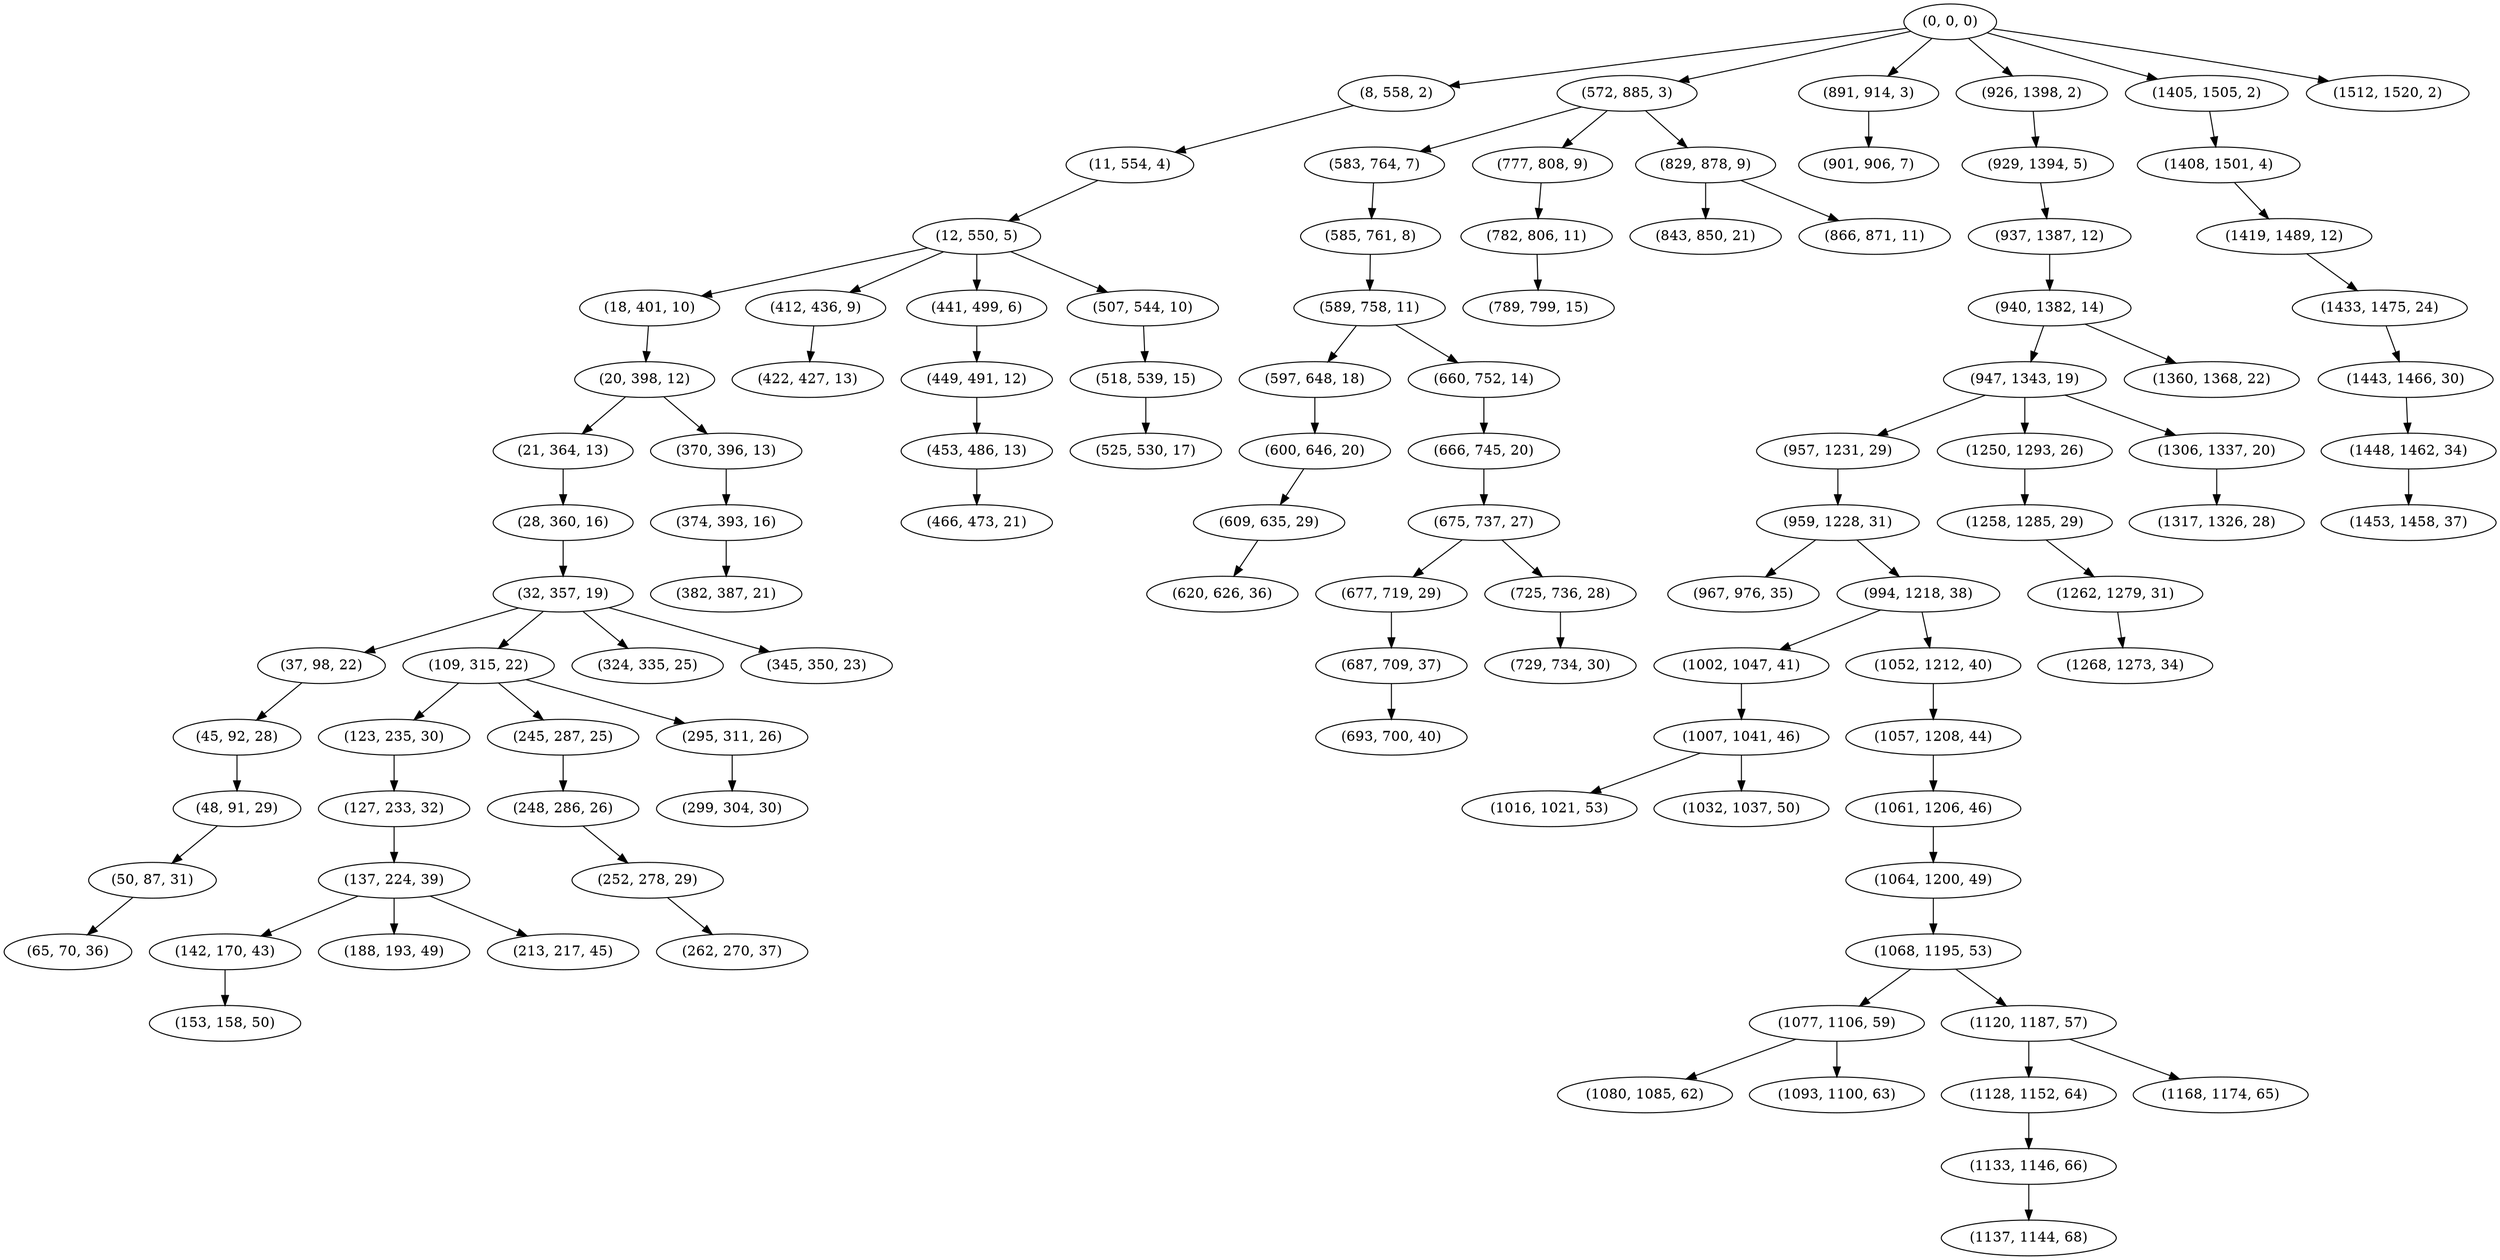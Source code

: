 digraph tree {
    "(0, 0, 0)";
    "(8, 558, 2)";
    "(11, 554, 4)";
    "(12, 550, 5)";
    "(18, 401, 10)";
    "(20, 398, 12)";
    "(21, 364, 13)";
    "(28, 360, 16)";
    "(32, 357, 19)";
    "(37, 98, 22)";
    "(45, 92, 28)";
    "(48, 91, 29)";
    "(50, 87, 31)";
    "(65, 70, 36)";
    "(109, 315, 22)";
    "(123, 235, 30)";
    "(127, 233, 32)";
    "(137, 224, 39)";
    "(142, 170, 43)";
    "(153, 158, 50)";
    "(188, 193, 49)";
    "(213, 217, 45)";
    "(245, 287, 25)";
    "(248, 286, 26)";
    "(252, 278, 29)";
    "(262, 270, 37)";
    "(295, 311, 26)";
    "(299, 304, 30)";
    "(324, 335, 25)";
    "(345, 350, 23)";
    "(370, 396, 13)";
    "(374, 393, 16)";
    "(382, 387, 21)";
    "(412, 436, 9)";
    "(422, 427, 13)";
    "(441, 499, 6)";
    "(449, 491, 12)";
    "(453, 486, 13)";
    "(466, 473, 21)";
    "(507, 544, 10)";
    "(518, 539, 15)";
    "(525, 530, 17)";
    "(572, 885, 3)";
    "(583, 764, 7)";
    "(585, 761, 8)";
    "(589, 758, 11)";
    "(597, 648, 18)";
    "(600, 646, 20)";
    "(609, 635, 29)";
    "(620, 626, 36)";
    "(660, 752, 14)";
    "(666, 745, 20)";
    "(675, 737, 27)";
    "(677, 719, 29)";
    "(687, 709, 37)";
    "(693, 700, 40)";
    "(725, 736, 28)";
    "(729, 734, 30)";
    "(777, 808, 9)";
    "(782, 806, 11)";
    "(789, 799, 15)";
    "(829, 878, 9)";
    "(843, 850, 21)";
    "(866, 871, 11)";
    "(891, 914, 3)";
    "(901, 906, 7)";
    "(926, 1398, 2)";
    "(929, 1394, 5)";
    "(937, 1387, 12)";
    "(940, 1382, 14)";
    "(947, 1343, 19)";
    "(957, 1231, 29)";
    "(959, 1228, 31)";
    "(967, 976, 35)";
    "(994, 1218, 38)";
    "(1002, 1047, 41)";
    "(1007, 1041, 46)";
    "(1016, 1021, 53)";
    "(1032, 1037, 50)";
    "(1052, 1212, 40)";
    "(1057, 1208, 44)";
    "(1061, 1206, 46)";
    "(1064, 1200, 49)";
    "(1068, 1195, 53)";
    "(1077, 1106, 59)";
    "(1080, 1085, 62)";
    "(1093, 1100, 63)";
    "(1120, 1187, 57)";
    "(1128, 1152, 64)";
    "(1133, 1146, 66)";
    "(1137, 1144, 68)";
    "(1168, 1174, 65)";
    "(1250, 1293, 26)";
    "(1258, 1285, 29)";
    "(1262, 1279, 31)";
    "(1268, 1273, 34)";
    "(1306, 1337, 20)";
    "(1317, 1326, 28)";
    "(1360, 1368, 22)";
    "(1405, 1505, 2)";
    "(1408, 1501, 4)";
    "(1419, 1489, 12)";
    "(1433, 1475, 24)";
    "(1443, 1466, 30)";
    "(1448, 1462, 34)";
    "(1453, 1458, 37)";
    "(1512, 1520, 2)";
    "(0, 0, 0)" -> "(8, 558, 2)";
    "(0, 0, 0)" -> "(572, 885, 3)";
    "(0, 0, 0)" -> "(891, 914, 3)";
    "(0, 0, 0)" -> "(926, 1398, 2)";
    "(0, 0, 0)" -> "(1405, 1505, 2)";
    "(0, 0, 0)" -> "(1512, 1520, 2)";
    "(8, 558, 2)" -> "(11, 554, 4)";
    "(11, 554, 4)" -> "(12, 550, 5)";
    "(12, 550, 5)" -> "(18, 401, 10)";
    "(12, 550, 5)" -> "(412, 436, 9)";
    "(12, 550, 5)" -> "(441, 499, 6)";
    "(12, 550, 5)" -> "(507, 544, 10)";
    "(18, 401, 10)" -> "(20, 398, 12)";
    "(20, 398, 12)" -> "(21, 364, 13)";
    "(20, 398, 12)" -> "(370, 396, 13)";
    "(21, 364, 13)" -> "(28, 360, 16)";
    "(28, 360, 16)" -> "(32, 357, 19)";
    "(32, 357, 19)" -> "(37, 98, 22)";
    "(32, 357, 19)" -> "(109, 315, 22)";
    "(32, 357, 19)" -> "(324, 335, 25)";
    "(32, 357, 19)" -> "(345, 350, 23)";
    "(37, 98, 22)" -> "(45, 92, 28)";
    "(45, 92, 28)" -> "(48, 91, 29)";
    "(48, 91, 29)" -> "(50, 87, 31)";
    "(50, 87, 31)" -> "(65, 70, 36)";
    "(109, 315, 22)" -> "(123, 235, 30)";
    "(109, 315, 22)" -> "(245, 287, 25)";
    "(109, 315, 22)" -> "(295, 311, 26)";
    "(123, 235, 30)" -> "(127, 233, 32)";
    "(127, 233, 32)" -> "(137, 224, 39)";
    "(137, 224, 39)" -> "(142, 170, 43)";
    "(137, 224, 39)" -> "(188, 193, 49)";
    "(137, 224, 39)" -> "(213, 217, 45)";
    "(142, 170, 43)" -> "(153, 158, 50)";
    "(245, 287, 25)" -> "(248, 286, 26)";
    "(248, 286, 26)" -> "(252, 278, 29)";
    "(252, 278, 29)" -> "(262, 270, 37)";
    "(295, 311, 26)" -> "(299, 304, 30)";
    "(370, 396, 13)" -> "(374, 393, 16)";
    "(374, 393, 16)" -> "(382, 387, 21)";
    "(412, 436, 9)" -> "(422, 427, 13)";
    "(441, 499, 6)" -> "(449, 491, 12)";
    "(449, 491, 12)" -> "(453, 486, 13)";
    "(453, 486, 13)" -> "(466, 473, 21)";
    "(507, 544, 10)" -> "(518, 539, 15)";
    "(518, 539, 15)" -> "(525, 530, 17)";
    "(572, 885, 3)" -> "(583, 764, 7)";
    "(572, 885, 3)" -> "(777, 808, 9)";
    "(572, 885, 3)" -> "(829, 878, 9)";
    "(583, 764, 7)" -> "(585, 761, 8)";
    "(585, 761, 8)" -> "(589, 758, 11)";
    "(589, 758, 11)" -> "(597, 648, 18)";
    "(589, 758, 11)" -> "(660, 752, 14)";
    "(597, 648, 18)" -> "(600, 646, 20)";
    "(600, 646, 20)" -> "(609, 635, 29)";
    "(609, 635, 29)" -> "(620, 626, 36)";
    "(660, 752, 14)" -> "(666, 745, 20)";
    "(666, 745, 20)" -> "(675, 737, 27)";
    "(675, 737, 27)" -> "(677, 719, 29)";
    "(675, 737, 27)" -> "(725, 736, 28)";
    "(677, 719, 29)" -> "(687, 709, 37)";
    "(687, 709, 37)" -> "(693, 700, 40)";
    "(725, 736, 28)" -> "(729, 734, 30)";
    "(777, 808, 9)" -> "(782, 806, 11)";
    "(782, 806, 11)" -> "(789, 799, 15)";
    "(829, 878, 9)" -> "(843, 850, 21)";
    "(829, 878, 9)" -> "(866, 871, 11)";
    "(891, 914, 3)" -> "(901, 906, 7)";
    "(926, 1398, 2)" -> "(929, 1394, 5)";
    "(929, 1394, 5)" -> "(937, 1387, 12)";
    "(937, 1387, 12)" -> "(940, 1382, 14)";
    "(940, 1382, 14)" -> "(947, 1343, 19)";
    "(940, 1382, 14)" -> "(1360, 1368, 22)";
    "(947, 1343, 19)" -> "(957, 1231, 29)";
    "(947, 1343, 19)" -> "(1250, 1293, 26)";
    "(947, 1343, 19)" -> "(1306, 1337, 20)";
    "(957, 1231, 29)" -> "(959, 1228, 31)";
    "(959, 1228, 31)" -> "(967, 976, 35)";
    "(959, 1228, 31)" -> "(994, 1218, 38)";
    "(994, 1218, 38)" -> "(1002, 1047, 41)";
    "(994, 1218, 38)" -> "(1052, 1212, 40)";
    "(1002, 1047, 41)" -> "(1007, 1041, 46)";
    "(1007, 1041, 46)" -> "(1016, 1021, 53)";
    "(1007, 1041, 46)" -> "(1032, 1037, 50)";
    "(1052, 1212, 40)" -> "(1057, 1208, 44)";
    "(1057, 1208, 44)" -> "(1061, 1206, 46)";
    "(1061, 1206, 46)" -> "(1064, 1200, 49)";
    "(1064, 1200, 49)" -> "(1068, 1195, 53)";
    "(1068, 1195, 53)" -> "(1077, 1106, 59)";
    "(1068, 1195, 53)" -> "(1120, 1187, 57)";
    "(1077, 1106, 59)" -> "(1080, 1085, 62)";
    "(1077, 1106, 59)" -> "(1093, 1100, 63)";
    "(1120, 1187, 57)" -> "(1128, 1152, 64)";
    "(1120, 1187, 57)" -> "(1168, 1174, 65)";
    "(1128, 1152, 64)" -> "(1133, 1146, 66)";
    "(1133, 1146, 66)" -> "(1137, 1144, 68)";
    "(1250, 1293, 26)" -> "(1258, 1285, 29)";
    "(1258, 1285, 29)" -> "(1262, 1279, 31)";
    "(1262, 1279, 31)" -> "(1268, 1273, 34)";
    "(1306, 1337, 20)" -> "(1317, 1326, 28)";
    "(1405, 1505, 2)" -> "(1408, 1501, 4)";
    "(1408, 1501, 4)" -> "(1419, 1489, 12)";
    "(1419, 1489, 12)" -> "(1433, 1475, 24)";
    "(1433, 1475, 24)" -> "(1443, 1466, 30)";
    "(1443, 1466, 30)" -> "(1448, 1462, 34)";
    "(1448, 1462, 34)" -> "(1453, 1458, 37)";
}
